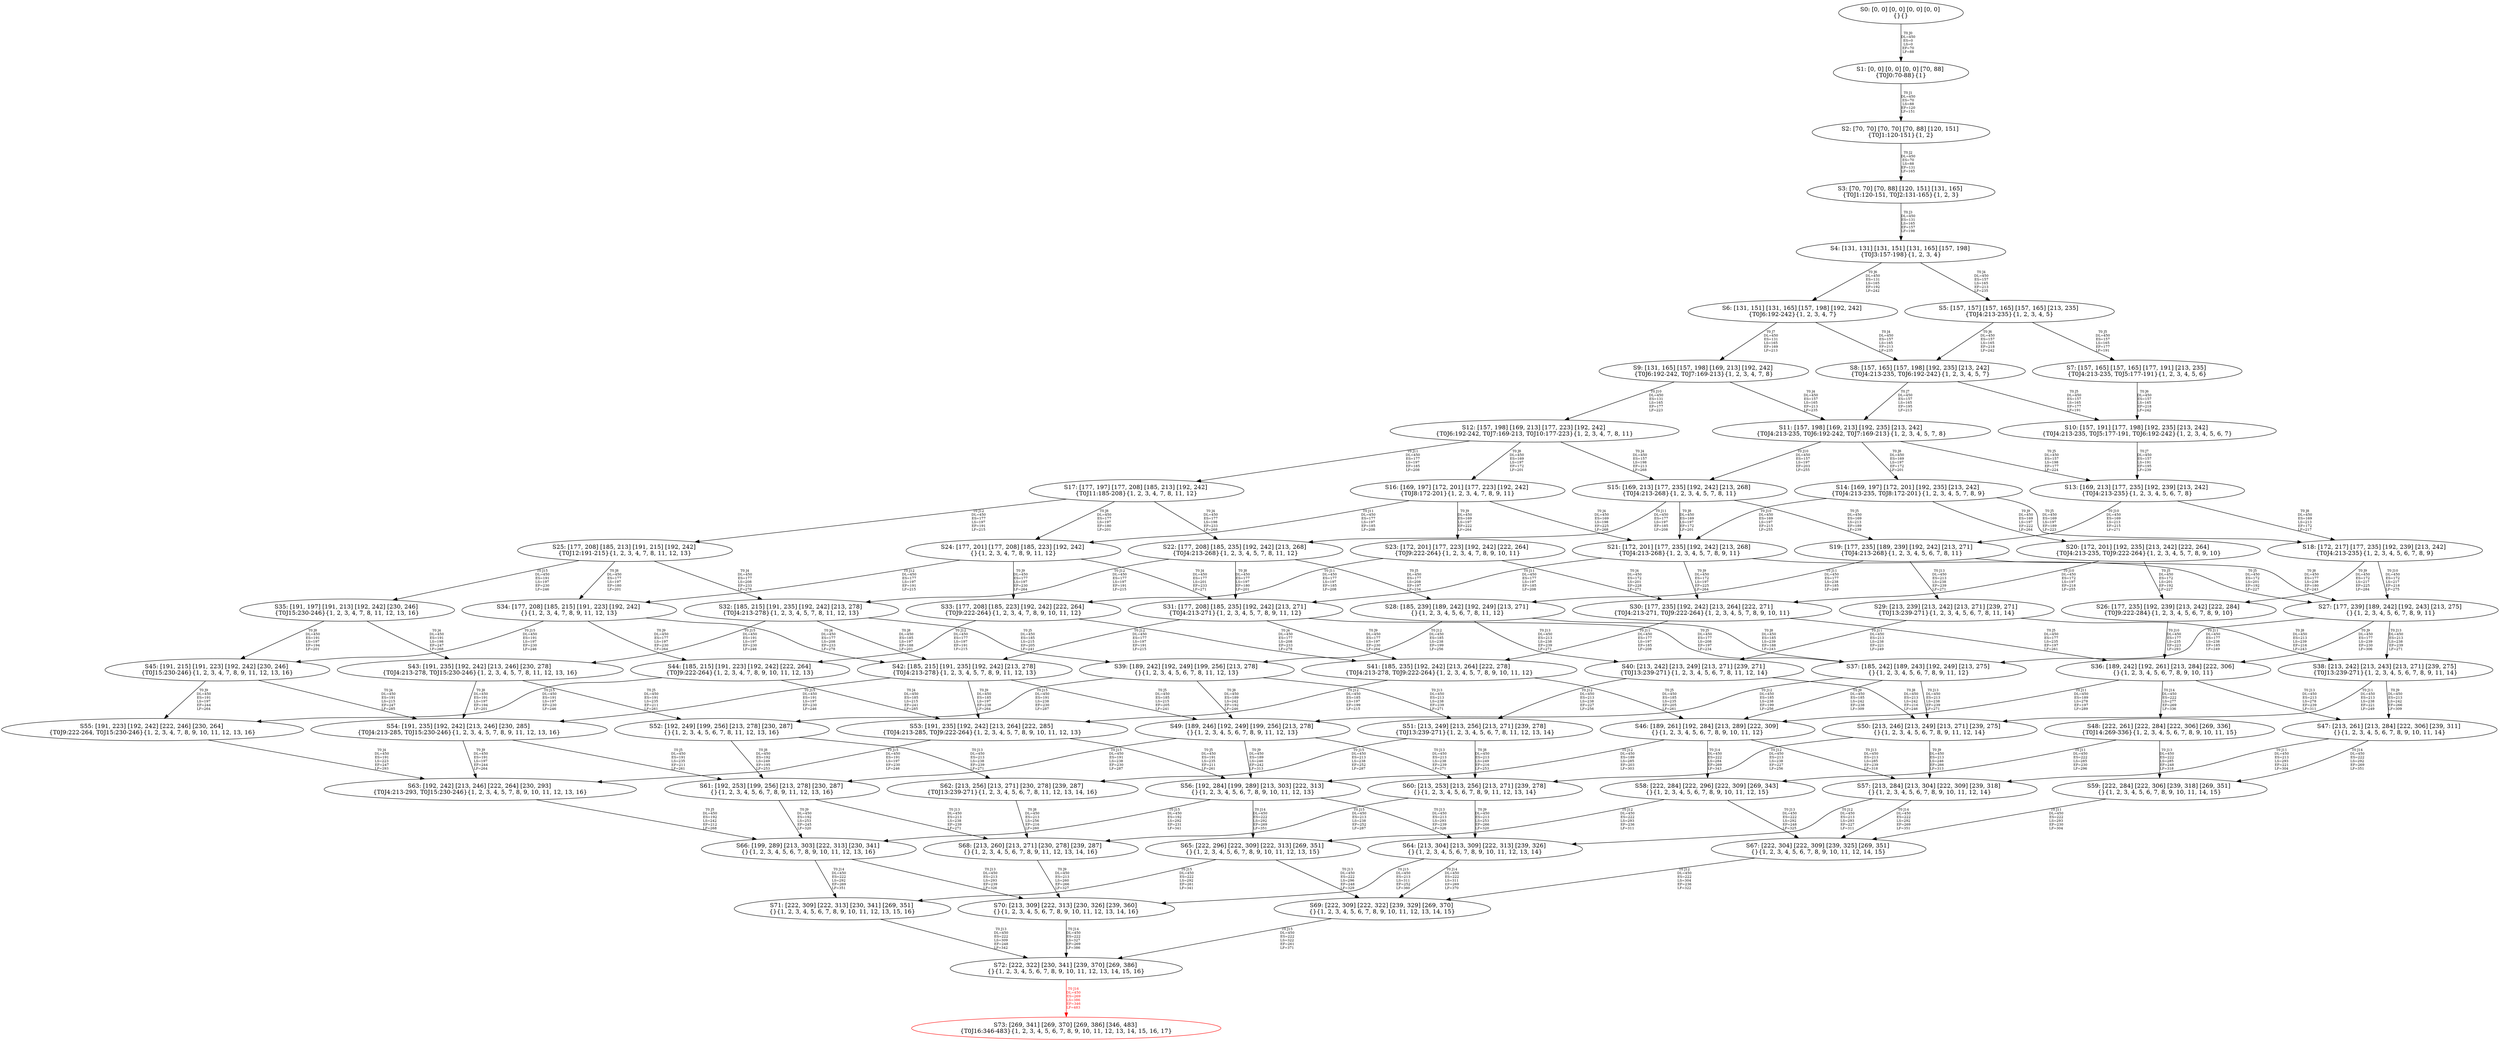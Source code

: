digraph {
	S0[label="S0: [0, 0] [0, 0] [0, 0] [0, 0] \n{}{}"];
	S1[label="S1: [0, 0] [0, 0] [0, 0] [70, 88] \n{T0J0:70-88}{1}"];
	S2[label="S2: [70, 70] [70, 70] [70, 88] [120, 151] \n{T0J1:120-151}{1, 2}"];
	S3[label="S3: [70, 70] [70, 88] [120, 151] [131, 165] \n{T0J1:120-151, T0J2:131-165}{1, 2, 3}"];
	S4[label="S4: [131, 131] [131, 151] [131, 165] [157, 198] \n{T0J3:157-198}{1, 2, 3, 4}"];
	S5[label="S5: [157, 157] [157, 165] [157, 165] [213, 235] \n{T0J4:213-235}{1, 2, 3, 4, 5}"];
	S6[label="S6: [131, 151] [131, 165] [157, 198] [192, 242] \n{T0J6:192-242}{1, 2, 3, 4, 7}"];
	S7[label="S7: [157, 165] [157, 165] [177, 191] [213, 235] \n{T0J4:213-235, T0J5:177-191}{1, 2, 3, 4, 5, 6}"];
	S8[label="S8: [157, 165] [157, 198] [192, 235] [213, 242] \n{T0J4:213-235, T0J6:192-242}{1, 2, 3, 4, 5, 7}"];
	S9[label="S9: [131, 165] [157, 198] [169, 213] [192, 242] \n{T0J6:192-242, T0J7:169-213}{1, 2, 3, 4, 7, 8}"];
	S10[label="S10: [157, 191] [177, 198] [192, 235] [213, 242] \n{T0J4:213-235, T0J5:177-191, T0J6:192-242}{1, 2, 3, 4, 5, 6, 7}"];
	S11[label="S11: [157, 198] [169, 213] [192, 235] [213, 242] \n{T0J4:213-235, T0J6:192-242, T0J7:169-213}{1, 2, 3, 4, 5, 7, 8}"];
	S12[label="S12: [157, 198] [169, 213] [177, 223] [192, 242] \n{T0J6:192-242, T0J7:169-213, T0J10:177-223}{1, 2, 3, 4, 7, 8, 11}"];
	S13[label="S13: [169, 213] [177, 235] [192, 239] [213, 242] \n{T0J4:213-235}{1, 2, 3, 4, 5, 6, 7, 8}"];
	S14[label="S14: [169, 197] [172, 201] [192, 235] [213, 242] \n{T0J4:213-235, T0J8:172-201}{1, 2, 3, 4, 5, 7, 8, 9}"];
	S15[label="S15: [169, 213] [177, 235] [192, 242] [213, 268] \n{T0J4:213-268}{1, 2, 3, 4, 5, 7, 8, 11}"];
	S16[label="S16: [169, 197] [172, 201] [177, 223] [192, 242] \n{T0J8:172-201}{1, 2, 3, 4, 7, 8, 9, 11}"];
	S17[label="S17: [177, 197] [177, 208] [185, 213] [192, 242] \n{T0J11:185-208}{1, 2, 3, 4, 7, 8, 11, 12}"];
	S18[label="S18: [172, 217] [177, 235] [192, 239] [213, 242] \n{T0J4:213-235}{1, 2, 3, 4, 5, 6, 7, 8, 9}"];
	S19[label="S19: [177, 235] [189, 239] [192, 242] [213, 271] \n{T0J4:213-268}{1, 2, 3, 4, 5, 6, 7, 8, 11}"];
	S20[label="S20: [172, 201] [192, 235] [213, 242] [222, 264] \n{T0J4:213-235, T0J9:222-264}{1, 2, 3, 4, 5, 7, 8, 9, 10}"];
	S21[label="S21: [172, 201] [177, 235] [192, 242] [213, 268] \n{T0J4:213-268}{1, 2, 3, 4, 5, 7, 8, 9, 11}"];
	S22[label="S22: [177, 208] [185, 235] [192, 242] [213, 268] \n{T0J4:213-268}{1, 2, 3, 4, 5, 7, 8, 11, 12}"];
	S23[label="S23: [172, 201] [177, 223] [192, 242] [222, 264] \n{T0J9:222-264}{1, 2, 3, 4, 7, 8, 9, 10, 11}"];
	S24[label="S24: [177, 201] [177, 208] [185, 223] [192, 242] \n{}{1, 2, 3, 4, 7, 8, 9, 11, 12}"];
	S25[label="S25: [177, 208] [185, 213] [191, 215] [192, 242] \n{T0J12:191-215}{1, 2, 3, 4, 7, 8, 11, 12, 13}"];
	S26[label="S26: [177, 235] [192, 239] [213, 242] [222, 284] \n{T0J9:222-284}{1, 2, 3, 4, 5, 6, 7, 8, 9, 10}"];
	S27[label="S27: [177, 239] [189, 242] [192, 243] [213, 275] \n{}{1, 2, 3, 4, 5, 6, 7, 8, 9, 11}"];
	S28[label="S28: [185, 239] [189, 242] [192, 249] [213, 271] \n{}{1, 2, 3, 4, 5, 6, 7, 8, 11, 12}"];
	S29[label="S29: [213, 239] [213, 242] [213, 271] [239, 271] \n{T0J13:239-271}{1, 2, 3, 4, 5, 6, 7, 8, 11, 14}"];
	S30[label="S30: [177, 235] [192, 242] [213, 264] [222, 271] \n{T0J4:213-271, T0J9:222-264}{1, 2, 3, 4, 5, 7, 8, 9, 10, 11}"];
	S31[label="S31: [177, 208] [185, 235] [192, 242] [213, 271] \n{T0J4:213-271}{1, 2, 3, 4, 5, 7, 8, 9, 11, 12}"];
	S32[label="S32: [185, 215] [191, 235] [192, 242] [213, 278] \n{T0J4:213-278}{1, 2, 3, 4, 5, 7, 8, 11, 12, 13}"];
	S33[label="S33: [177, 208] [185, 223] [192, 242] [222, 264] \n{T0J9:222-264}{1, 2, 3, 4, 7, 8, 9, 10, 11, 12}"];
	S34[label="S34: [177, 208] [185, 215] [191, 223] [192, 242] \n{}{1, 2, 3, 4, 7, 8, 9, 11, 12, 13}"];
	S35[label="S35: [191, 197] [191, 213] [192, 242] [230, 246] \n{T0J15:230-246}{1, 2, 3, 4, 7, 8, 11, 12, 13, 16}"];
	S36[label="S36: [189, 242] [192, 261] [213, 284] [222, 306] \n{}{1, 2, 3, 4, 5, 6, 7, 8, 9, 10, 11}"];
	S37[label="S37: [185, 242] [189, 243] [192, 249] [213, 275] \n{}{1, 2, 3, 4, 5, 6, 7, 8, 9, 11, 12}"];
	S38[label="S38: [213, 242] [213, 243] [213, 271] [239, 275] \n{T0J13:239-271}{1, 2, 3, 4, 5, 6, 7, 8, 9, 11, 14}"];
	S39[label="S39: [189, 242] [192, 249] [199, 256] [213, 278] \n{}{1, 2, 3, 4, 5, 6, 7, 8, 11, 12, 13}"];
	S40[label="S40: [213, 242] [213, 249] [213, 271] [239, 271] \n{T0J13:239-271}{1, 2, 3, 4, 5, 6, 7, 8, 11, 12, 14}"];
	S41[label="S41: [185, 235] [192, 242] [213, 264] [222, 278] \n{T0J4:213-278, T0J9:222-264}{1, 2, 3, 4, 5, 7, 8, 9, 10, 11, 12}"];
	S42[label="S42: [185, 215] [191, 235] [192, 242] [213, 278] \n{T0J4:213-278}{1, 2, 3, 4, 5, 7, 8, 9, 11, 12, 13}"];
	S43[label="S43: [191, 235] [192, 242] [213, 246] [230, 278] \n{T0J4:213-278, T0J15:230-246}{1, 2, 3, 4, 5, 7, 8, 11, 12, 13, 16}"];
	S44[label="S44: [185, 215] [191, 223] [192, 242] [222, 264] \n{T0J9:222-264}{1, 2, 3, 4, 7, 8, 9, 10, 11, 12, 13}"];
	S45[label="S45: [191, 215] [191, 223] [192, 242] [230, 246] \n{T0J15:230-246}{1, 2, 3, 4, 7, 8, 9, 11, 12, 13, 16}"];
	S46[label="S46: [189, 261] [192, 284] [213, 289] [222, 309] \n{}{1, 2, 3, 4, 5, 6, 7, 8, 9, 10, 11, 12}"];
	S47[label="S47: [213, 261] [213, 284] [222, 306] [239, 311] \n{}{1, 2, 3, 4, 5, 6, 7, 8, 9, 10, 11, 14}"];
	S48[label="S48: [222, 261] [222, 284] [222, 306] [269, 336] \n{T0J14:269-336}{1, 2, 3, 4, 5, 6, 7, 8, 9, 10, 11, 15}"];
	S49[label="S49: [189, 246] [192, 249] [199, 256] [213, 278] \n{}{1, 2, 3, 4, 5, 6, 7, 8, 9, 11, 12, 13}"];
	S50[label="S50: [213, 246] [213, 249] [213, 271] [239, 275] \n{}{1, 2, 3, 4, 5, 6, 7, 8, 9, 11, 12, 14}"];
	S51[label="S51: [213, 249] [213, 256] [213, 271] [239, 278] \n{T0J13:239-271}{1, 2, 3, 4, 5, 6, 7, 8, 11, 12, 13, 14}"];
	S52[label="S52: [192, 249] [199, 256] [213, 278] [230, 287] \n{}{1, 2, 3, 4, 5, 6, 7, 8, 11, 12, 13, 16}"];
	S53[label="S53: [191, 235] [192, 242] [213, 264] [222, 285] \n{T0J4:213-285, T0J9:222-264}{1, 2, 3, 4, 5, 7, 8, 9, 10, 11, 12, 13}"];
	S54[label="S54: [191, 235] [192, 242] [213, 246] [230, 285] \n{T0J4:213-285, T0J15:230-246}{1, 2, 3, 4, 5, 7, 8, 9, 11, 12, 13, 16}"];
	S55[label="S55: [191, 223] [192, 242] [222, 246] [230, 264] \n{T0J9:222-264, T0J15:230-246}{1, 2, 3, 4, 7, 8, 9, 10, 11, 12, 13, 16}"];
	S56[label="S56: [192, 284] [199, 289] [213, 303] [222, 313] \n{}{1, 2, 3, 4, 5, 6, 7, 8, 9, 10, 11, 12, 13}"];
	S57[label="S57: [213, 284] [213, 304] [222, 309] [239, 318] \n{}{1, 2, 3, 4, 5, 6, 7, 8, 9, 10, 11, 12, 14}"];
	S58[label="S58: [222, 284] [222, 296] [222, 309] [269, 343] \n{}{1, 2, 3, 4, 5, 6, 7, 8, 9, 10, 11, 12, 15}"];
	S59[label="S59: [222, 284] [222, 306] [239, 318] [269, 351] \n{}{1, 2, 3, 4, 5, 6, 7, 8, 9, 10, 11, 14, 15}"];
	S60[label="S60: [213, 253] [213, 256] [213, 271] [239, 278] \n{}{1, 2, 3, 4, 5, 6, 7, 8, 9, 11, 12, 13, 14}"];
	S61[label="S61: [192, 253] [199, 256] [213, 278] [230, 287] \n{}{1, 2, 3, 4, 5, 6, 7, 8, 9, 11, 12, 13, 16}"];
	S62[label="S62: [213, 256] [213, 271] [230, 278] [239, 287] \n{T0J13:239-271}{1, 2, 3, 4, 5, 6, 7, 8, 11, 12, 13, 14, 16}"];
	S63[label="S63: [192, 242] [213, 246] [222, 264] [230, 293] \n{T0J4:213-293, T0J15:230-246}{1, 2, 3, 4, 5, 7, 8, 9, 10, 11, 12, 13, 16}"];
	S64[label="S64: [213, 304] [213, 309] [222, 313] [239, 326] \n{}{1, 2, 3, 4, 5, 6, 7, 8, 9, 10, 11, 12, 13, 14}"];
	S65[label="S65: [222, 296] [222, 309] [222, 313] [269, 351] \n{}{1, 2, 3, 4, 5, 6, 7, 8, 9, 10, 11, 12, 13, 15}"];
	S66[label="S66: [199, 289] [213, 303] [222, 313] [230, 341] \n{}{1, 2, 3, 4, 5, 6, 7, 8, 9, 10, 11, 12, 13, 16}"];
	S67[label="S67: [222, 304] [222, 309] [239, 325] [269, 351] \n{}{1, 2, 3, 4, 5, 6, 7, 8, 9, 10, 11, 12, 14, 15}"];
	S68[label="S68: [213, 260] [213, 271] [230, 278] [239, 287] \n{}{1, 2, 3, 4, 5, 6, 7, 8, 9, 11, 12, 13, 14, 16}"];
	S69[label="S69: [222, 309] [222, 322] [239, 329] [269, 370] \n{}{1, 2, 3, 4, 5, 6, 7, 8, 9, 10, 11, 12, 13, 14, 15}"];
	S70[label="S70: [213, 309] [222, 313] [230, 326] [239, 360] \n{}{1, 2, 3, 4, 5, 6, 7, 8, 9, 10, 11, 12, 13, 14, 16}"];
	S71[label="S71: [222, 309] [222, 313] [230, 341] [269, 351] \n{}{1, 2, 3, 4, 5, 6, 7, 8, 9, 10, 11, 12, 13, 15, 16}"];
	S72[label="S72: [222, 322] [230, 341] [239, 370] [269, 386] \n{}{1, 2, 3, 4, 5, 6, 7, 8, 9, 10, 11, 12, 13, 14, 15, 16}"];
	S73[label="S73: [269, 341] [269, 370] [269, 386] [346, 483] \n{T0J16:346-483}{1, 2, 3, 4, 5, 6, 7, 8, 9, 10, 11, 12, 13, 14, 15, 16, 17}"];
	S0 -> S1[label="T0 J0\nDL=450\nES=0\nLS=0\nEF=70\nLF=88",fontsize=8];
	S1 -> S2[label="T0 J1\nDL=450\nES=70\nLS=88\nEF=120\nLF=151",fontsize=8];
	S2 -> S3[label="T0 J2\nDL=450\nES=70\nLS=88\nEF=131\nLF=165",fontsize=8];
	S3 -> S4[label="T0 J3\nDL=450\nES=131\nLS=165\nEF=157\nLF=198",fontsize=8];
	S4 -> S5[label="T0 J4\nDL=450\nES=157\nLS=165\nEF=213\nLF=235",fontsize=8];
	S4 -> S6[label="T0 J6\nDL=450\nES=131\nLS=165\nEF=192\nLF=242",fontsize=8];
	S5 -> S7[label="T0 J5\nDL=450\nES=157\nLS=165\nEF=177\nLF=191",fontsize=8];
	S5 -> S8[label="T0 J6\nDL=450\nES=157\nLS=165\nEF=218\nLF=242",fontsize=8];
	S6 -> S8[label="T0 J4\nDL=450\nES=157\nLS=165\nEF=213\nLF=235",fontsize=8];
	S6 -> S9[label="T0 J7\nDL=450\nES=131\nLS=165\nEF=169\nLF=213",fontsize=8];
	S7 -> S10[label="T0 J6\nDL=450\nES=157\nLS=165\nEF=218\nLF=242",fontsize=8];
	S8 -> S10[label="T0 J5\nDL=450\nES=157\nLS=165\nEF=177\nLF=191",fontsize=8];
	S8 -> S11[label="T0 J7\nDL=450\nES=157\nLS=165\nEF=195\nLF=213",fontsize=8];
	S9 -> S11[label="T0 J4\nDL=450\nES=157\nLS=165\nEF=213\nLF=235",fontsize=8];
	S9 -> S12[label="T0 J10\nDL=450\nES=131\nLS=165\nEF=177\nLF=223",fontsize=8];
	S10 -> S13[label="T0 J7\nDL=450\nES=157\nLS=191\nEF=195\nLF=239",fontsize=8];
	S11 -> S13[label="T0 J5\nDL=450\nES=157\nLS=198\nEF=177\nLF=224",fontsize=8];
	S11 -> S14[label="T0 J8\nDL=450\nES=169\nLS=197\nEF=172\nLF=201",fontsize=8];
	S11 -> S15[label="T0 J10\nDL=450\nES=157\nLS=197\nEF=203\nLF=255",fontsize=8];
	S12 -> S15[label="T0 J4\nDL=450\nES=157\nLS=198\nEF=213\nLF=268",fontsize=8];
	S12 -> S16[label="T0 J8\nDL=450\nES=169\nLS=197\nEF=172\nLF=201",fontsize=8];
	S12 -> S17[label="T0 J11\nDL=450\nES=177\nLS=197\nEF=185\nLF=208",fontsize=8];
	S13 -> S18[label="T0 J8\nDL=450\nES=169\nLS=213\nEF=172\nLF=217",fontsize=8];
	S13 -> S19[label="T0 J10\nDL=450\nES=169\nLS=213\nEF=215\nLF=271",fontsize=8];
	S14 -> S18[label="T0 J5\nDL=450\nES=169\nLS=197\nEF=189\nLF=223",fontsize=8];
	S14 -> S20[label="T0 J9\nDL=450\nES=169\nLS=197\nEF=222\nLF=264",fontsize=8];
	S14 -> S21[label="T0 J10\nDL=450\nES=169\nLS=197\nEF=215\nLF=255",fontsize=8];
	S15 -> S19[label="T0 J5\nDL=450\nES=169\nLS=213\nEF=189\nLF=239",fontsize=8];
	S15 -> S21[label="T0 J8\nDL=450\nES=169\nLS=197\nEF=172\nLF=201",fontsize=8];
	S15 -> S22[label="T0 J11\nDL=450\nES=177\nLS=197\nEF=185\nLF=208",fontsize=8];
	S16 -> S21[label="T0 J4\nDL=450\nES=169\nLS=198\nEF=225\nLF=268",fontsize=8];
	S16 -> S23[label="T0 J9\nDL=450\nES=169\nLS=197\nEF=222\nLF=264",fontsize=8];
	S16 -> S24[label="T0 J11\nDL=450\nES=177\nLS=197\nEF=185\nLF=208",fontsize=8];
	S17 -> S22[label="T0 J4\nDL=450\nES=177\nLS=198\nEF=233\nLF=268",fontsize=8];
	S17 -> S24[label="T0 J8\nDL=450\nES=177\nLS=197\nEF=180\nLF=201",fontsize=8];
	S17 -> S25[label="T0 J12\nDL=450\nES=177\nLS=197\nEF=191\nLF=215",fontsize=8];
	S18 -> S26[label="T0 J9\nDL=450\nES=172\nLS=217\nEF=225\nLF=284",fontsize=8];
	S18 -> S27[label="T0 J10\nDL=450\nES=172\nLS=217\nEF=218\nLF=275",fontsize=8];
	S19 -> S27[label="T0 J8\nDL=450\nES=177\nLS=239\nEF=180\nLF=243",fontsize=8];
	S19 -> S28[label="T0 J11\nDL=450\nES=177\nLS=238\nEF=185\nLF=249",fontsize=8];
	S19 -> S29[label="T0 J13\nDL=450\nES=213\nLS=238\nEF=239\nLF=271",fontsize=8];
	S20 -> S26[label="T0 J5\nDL=450\nES=172\nLS=201\nEF=192\nLF=227",fontsize=8];
	S20 -> S30[label="T0 J10\nDL=450\nES=172\nLS=197\nEF=218\nLF=255",fontsize=8];
	S21 -> S27[label="T0 J5\nDL=450\nES=172\nLS=201\nEF=192\nLF=227",fontsize=8];
	S21 -> S30[label="T0 J9\nDL=450\nES=172\nLS=197\nEF=225\nLF=264",fontsize=8];
	S21 -> S31[label="T0 J11\nDL=450\nES=177\nLS=197\nEF=185\nLF=208",fontsize=8];
	S22 -> S28[label="T0 J5\nDL=450\nES=177\nLS=208\nEF=197\nLF=234",fontsize=8];
	S22 -> S31[label="T0 J8\nDL=450\nES=177\nLS=197\nEF=180\nLF=201",fontsize=8];
	S22 -> S32[label="T0 J12\nDL=450\nES=177\nLS=197\nEF=191\nLF=215",fontsize=8];
	S23 -> S30[label="T0 J4\nDL=450\nES=172\nLS=201\nEF=228\nLF=271",fontsize=8];
	S23 -> S33[label="T0 J11\nDL=450\nES=177\nLS=197\nEF=185\nLF=208",fontsize=8];
	S24 -> S31[label="T0 J4\nDL=450\nES=177\nLS=201\nEF=233\nLF=271",fontsize=8];
	S24 -> S33[label="T0 J9\nDL=450\nES=177\nLS=197\nEF=230\nLF=264",fontsize=8];
	S24 -> S34[label="T0 J12\nDL=450\nES=177\nLS=197\nEF=191\nLF=215",fontsize=8];
	S25 -> S32[label="T0 J4\nDL=450\nES=177\nLS=208\nEF=233\nLF=278",fontsize=8];
	S25 -> S34[label="T0 J8\nDL=450\nES=177\nLS=197\nEF=180\nLF=201",fontsize=8];
	S25 -> S35[label="T0 J15\nDL=450\nES=191\nLS=197\nEF=230\nLF=246",fontsize=8];
	S26 -> S36[label="T0 J10\nDL=450\nES=177\nLS=235\nEF=223\nLF=293",fontsize=8];
	S27 -> S36[label="T0 J9\nDL=450\nES=177\nLS=239\nEF=230\nLF=306",fontsize=8];
	S27 -> S37[label="T0 J11\nDL=450\nES=177\nLS=238\nEF=185\nLF=249",fontsize=8];
	S27 -> S38[label="T0 J13\nDL=450\nES=213\nLS=238\nEF=239\nLF=271",fontsize=8];
	S28 -> S37[label="T0 J8\nDL=450\nES=185\nLS=239\nEF=188\nLF=243",fontsize=8];
	S28 -> S39[label="T0 J12\nDL=450\nES=185\nLS=238\nEF=199\nLF=256",fontsize=8];
	S28 -> S40[label="T0 J13\nDL=450\nES=213\nLS=238\nEF=239\nLF=271",fontsize=8];
	S29 -> S38[label="T0 J8\nDL=450\nES=213\nLS=239\nEF=216\nLF=243",fontsize=8];
	S29 -> S40[label="T0 J11\nDL=450\nES=213\nLS=238\nEF=221\nLF=249",fontsize=8];
	S30 -> S36[label="T0 J5\nDL=450\nES=177\nLS=235\nEF=197\nLF=261",fontsize=8];
	S30 -> S41[label="T0 J11\nDL=450\nES=177\nLS=197\nEF=185\nLF=208",fontsize=8];
	S31 -> S37[label="T0 J5\nDL=450\nES=177\nLS=208\nEF=197\nLF=234",fontsize=8];
	S31 -> S41[label="T0 J9\nDL=450\nES=177\nLS=197\nEF=230\nLF=264",fontsize=8];
	S31 -> S42[label="T0 J12\nDL=450\nES=177\nLS=197\nEF=191\nLF=215",fontsize=8];
	S32 -> S39[label="T0 J5\nDL=450\nES=185\nLS=215\nEF=205\nLF=241",fontsize=8];
	S32 -> S42[label="T0 J8\nDL=450\nES=185\nLS=197\nEF=188\nLF=201",fontsize=8];
	S32 -> S43[label="T0 J15\nDL=450\nES=191\nLS=197\nEF=230\nLF=246",fontsize=8];
	S33 -> S41[label="T0 J4\nDL=450\nES=177\nLS=208\nEF=233\nLF=278",fontsize=8];
	S33 -> S44[label="T0 J12\nDL=450\nES=177\nLS=197\nEF=191\nLF=215",fontsize=8];
	S34 -> S42[label="T0 J4\nDL=450\nES=177\nLS=208\nEF=233\nLF=278",fontsize=8];
	S34 -> S44[label="T0 J9\nDL=450\nES=177\nLS=197\nEF=230\nLF=264",fontsize=8];
	S34 -> S45[label="T0 J15\nDL=450\nES=191\nLS=197\nEF=230\nLF=246",fontsize=8];
	S35 -> S43[label="T0 J4\nDL=450\nES=191\nLS=198\nEF=247\nLF=268",fontsize=8];
	S35 -> S45[label="T0 J8\nDL=450\nES=191\nLS=197\nEF=194\nLF=201",fontsize=8];
	S36 -> S46[label="T0 J11\nDL=450\nES=189\nLS=278\nEF=197\nLF=289",fontsize=8];
	S36 -> S47[label="T0 J13\nDL=450\nES=213\nLS=278\nEF=239\nLF=311",fontsize=8];
	S36 -> S48[label="T0 J14\nDL=450\nES=222\nLS=277\nEF=269\nLF=336",fontsize=8];
	S37 -> S46[label="T0 J9\nDL=450\nES=185\nLS=242\nEF=238\nLF=309",fontsize=8];
	S37 -> S49[label="T0 J12\nDL=450\nES=185\nLS=238\nEF=199\nLF=256",fontsize=8];
	S37 -> S50[label="T0 J13\nDL=450\nES=213\nLS=238\nEF=239\nLF=271",fontsize=8];
	S38 -> S47[label="T0 J9\nDL=450\nES=213\nLS=242\nEF=266\nLF=309",fontsize=8];
	S38 -> S50[label="T0 J11\nDL=450\nES=213\nLS=238\nEF=221\nLF=249",fontsize=8];
	S39 -> S49[label="T0 J8\nDL=450\nES=189\nLS=242\nEF=192\nLF=246",fontsize=8];
	S39 -> S51[label="T0 J13\nDL=450\nES=213\nLS=238\nEF=239\nLF=271",fontsize=8];
	S39 -> S52[label="T0 J15\nDL=450\nES=191\nLS=238\nEF=230\nLF=287",fontsize=8];
	S40 -> S50[label="T0 J8\nDL=450\nES=213\nLS=242\nEF=216\nLF=246",fontsize=8];
	S40 -> S51[label="T0 J12\nDL=450\nES=213\nLS=238\nEF=227\nLF=256",fontsize=8];
	S41 -> S46[label="T0 J5\nDL=450\nES=185\nLS=235\nEF=205\nLF=261",fontsize=8];
	S41 -> S53[label="T0 J12\nDL=450\nES=185\nLS=197\nEF=199\nLF=215",fontsize=8];
	S42 -> S49[label="T0 J5\nDL=450\nES=185\nLS=215\nEF=205\nLF=241",fontsize=8];
	S42 -> S53[label="T0 J9\nDL=450\nES=185\nLS=197\nEF=238\nLF=264",fontsize=8];
	S42 -> S54[label="T0 J15\nDL=450\nES=191\nLS=197\nEF=230\nLF=246",fontsize=8];
	S43 -> S52[label="T0 J5\nDL=450\nES=191\nLS=235\nEF=211\nLF=261",fontsize=8];
	S43 -> S54[label="T0 J8\nDL=450\nES=191\nLS=197\nEF=194\nLF=201",fontsize=8];
	S44 -> S53[label="T0 J4\nDL=450\nES=185\nLS=215\nEF=241\nLF=285",fontsize=8];
	S44 -> S55[label="T0 J15\nDL=450\nES=191\nLS=197\nEF=230\nLF=246",fontsize=8];
	S45 -> S54[label="T0 J4\nDL=450\nES=191\nLS=215\nEF=247\nLF=285",fontsize=8];
	S45 -> S55[label="T0 J9\nDL=450\nES=191\nLS=197\nEF=244\nLF=264",fontsize=8];
	S46 -> S56[label="T0 J12\nDL=450\nES=189\nLS=285\nEF=203\nLF=303",fontsize=8];
	S46 -> S57[label="T0 J13\nDL=450\nES=213\nLS=285\nEF=239\nLF=318",fontsize=8];
	S46 -> S58[label="T0 J14\nDL=450\nES=222\nLS=284\nEF=269\nLF=343",fontsize=8];
	S47 -> S57[label="T0 J11\nDL=450\nES=213\nLS=293\nEF=221\nLF=304",fontsize=8];
	S47 -> S59[label="T0 J14\nDL=450\nES=222\nLS=292\nEF=269\nLF=351",fontsize=8];
	S48 -> S58[label="T0 J11\nDL=450\nES=222\nLS=285\nEF=230\nLF=296",fontsize=8];
	S48 -> S59[label="T0 J13\nDL=450\nES=222\nLS=285\nEF=248\nLF=318",fontsize=8];
	S49 -> S56[label="T0 J9\nDL=450\nES=189\nLS=246\nEF=242\nLF=313",fontsize=8];
	S49 -> S60[label="T0 J13\nDL=450\nES=213\nLS=238\nEF=239\nLF=271",fontsize=8];
	S49 -> S61[label="T0 J15\nDL=450\nES=191\nLS=238\nEF=230\nLF=287",fontsize=8];
	S50 -> S57[label="T0 J9\nDL=450\nES=213\nLS=246\nEF=266\nLF=313",fontsize=8];
	S50 -> S60[label="T0 J12\nDL=450\nES=213\nLS=238\nEF=227\nLF=256",fontsize=8];
	S51 -> S60[label="T0 J8\nDL=450\nES=213\nLS=249\nEF=216\nLF=253",fontsize=8];
	S51 -> S62[label="T0 J15\nDL=450\nES=213\nLS=238\nEF=252\nLF=287",fontsize=8];
	S52 -> S61[label="T0 J8\nDL=450\nES=192\nLS=249\nEF=195\nLF=253",fontsize=8];
	S52 -> S62[label="T0 J13\nDL=450\nES=213\nLS=238\nEF=239\nLF=271",fontsize=8];
	S53 -> S56[label="T0 J5\nDL=450\nES=191\nLS=235\nEF=211\nLF=261",fontsize=8];
	S53 -> S63[label="T0 J15\nDL=450\nES=191\nLS=197\nEF=230\nLF=246",fontsize=8];
	S54 -> S61[label="T0 J5\nDL=450\nES=191\nLS=235\nEF=211\nLF=261",fontsize=8];
	S54 -> S63[label="T0 J9\nDL=450\nES=191\nLS=197\nEF=244\nLF=264",fontsize=8];
	S55 -> S63[label="T0 J4\nDL=450\nES=191\nLS=223\nEF=247\nLF=293",fontsize=8];
	S56 -> S64[label="T0 J13\nDL=450\nES=213\nLS=293\nEF=239\nLF=326",fontsize=8];
	S56 -> S65[label="T0 J14\nDL=450\nES=222\nLS=292\nEF=269\nLF=351",fontsize=8];
	S56 -> S66[label="T0 J15\nDL=450\nES=192\nLS=292\nEF=231\nLF=341",fontsize=8];
	S57 -> S64[label="T0 J12\nDL=450\nES=213\nLS=293\nEF=227\nLF=311",fontsize=8];
	S57 -> S67[label="T0 J14\nDL=450\nES=222\nLS=292\nEF=269\nLF=351",fontsize=8];
	S58 -> S65[label="T0 J12\nDL=450\nES=222\nLS=293\nEF=236\nLF=311",fontsize=8];
	S58 -> S67[label="T0 J13\nDL=450\nES=222\nLS=292\nEF=248\nLF=325",fontsize=8];
	S59 -> S67[label="T0 J11\nDL=450\nES=222\nLS=293\nEF=230\nLF=304",fontsize=8];
	S60 -> S64[label="T0 J9\nDL=450\nES=213\nLS=253\nEF=266\nLF=320",fontsize=8];
	S60 -> S68[label="T0 J15\nDL=450\nES=213\nLS=238\nEF=252\nLF=287",fontsize=8];
	S61 -> S66[label="T0 J9\nDL=450\nES=192\nLS=253\nEF=245\nLF=320",fontsize=8];
	S61 -> S68[label="T0 J13\nDL=450\nES=213\nLS=238\nEF=239\nLF=271",fontsize=8];
	S62 -> S68[label="T0 J8\nDL=450\nES=213\nLS=256\nEF=216\nLF=260",fontsize=8];
	S63 -> S66[label="T0 J5\nDL=450\nES=192\nLS=242\nEF=212\nLF=268",fontsize=8];
	S64 -> S69[label="T0 J14\nDL=450\nES=222\nLS=311\nEF=269\nLF=370",fontsize=8];
	S64 -> S70[label="T0 J15\nDL=450\nES=213\nLS=311\nEF=252\nLF=360",fontsize=8];
	S65 -> S69[label="T0 J13\nDL=450\nES=222\nLS=296\nEF=248\nLF=329",fontsize=8];
	S65 -> S71[label="T0 J15\nDL=450\nES=222\nLS=292\nEF=261\nLF=341",fontsize=8];
	S66 -> S70[label="T0 J13\nDL=450\nES=213\nLS=293\nEF=239\nLF=326",fontsize=8];
	S66 -> S71[label="T0 J14\nDL=450\nES=222\nLS=292\nEF=269\nLF=351",fontsize=8];
	S67 -> S69[label="T0 J12\nDL=450\nES=222\nLS=304\nEF=236\nLF=322",fontsize=8];
	S68 -> S70[label="T0 J9\nDL=450\nES=213\nLS=260\nEF=266\nLF=327",fontsize=8];
	S69 -> S72[label="T0 J15\nDL=450\nES=222\nLS=322\nEF=261\nLF=371",fontsize=8];
	S70 -> S72[label="T0 J14\nDL=450\nES=222\nLS=327\nEF=269\nLF=386",fontsize=8];
	S71 -> S72[label="T0 J13\nDL=450\nES=222\nLS=309\nEF=248\nLF=342",fontsize=8];
	S72 -> S73[label="T0 J16\nDL=450\nES=269\nLS=386\nEF=346\nLF=483",color=Red,fontcolor=Red,fontsize=8];
S73[color=Red];
}
